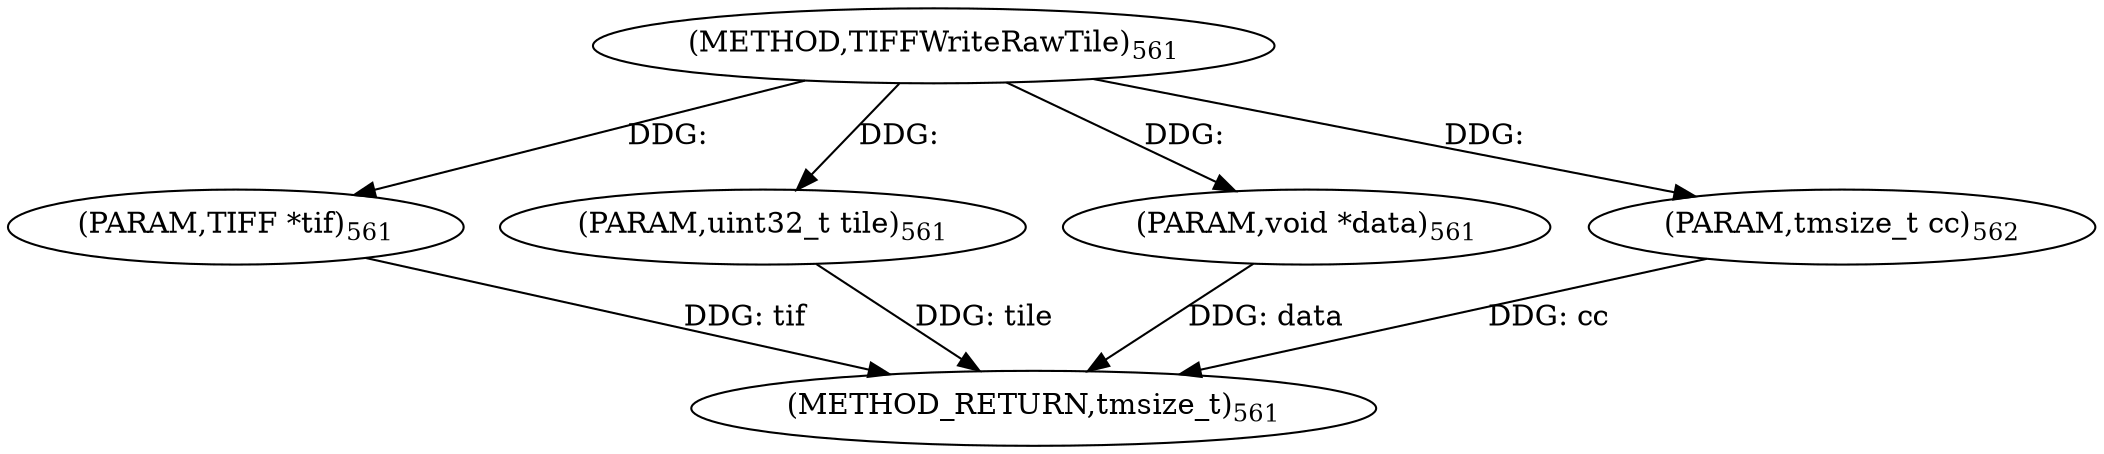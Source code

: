 digraph "TIFFWriteRawTile" {  
"9189" [label = <(METHOD,TIFFWriteRawTile)<SUB>561</SUB>> ]
"9194" [label = <(METHOD_RETURN,tmsize_t)<SUB>561</SUB>> ]
"9190" [label = <(PARAM,TIFF *tif)<SUB>561</SUB>> ]
"9191" [label = <(PARAM,uint32_t tile)<SUB>561</SUB>> ]
"9192" [label = <(PARAM,void *data)<SUB>561</SUB>> ]
"9193" [label = <(PARAM,tmsize_t cc)<SUB>562</SUB>> ]
  "9190" -> "9194"  [ label = "DDG: tif"] 
  "9191" -> "9194"  [ label = "DDG: tile"] 
  "9192" -> "9194"  [ label = "DDG: data"] 
  "9193" -> "9194"  [ label = "DDG: cc"] 
  "9189" -> "9190"  [ label = "DDG: "] 
  "9189" -> "9191"  [ label = "DDG: "] 
  "9189" -> "9192"  [ label = "DDG: "] 
  "9189" -> "9193"  [ label = "DDG: "] 
}
